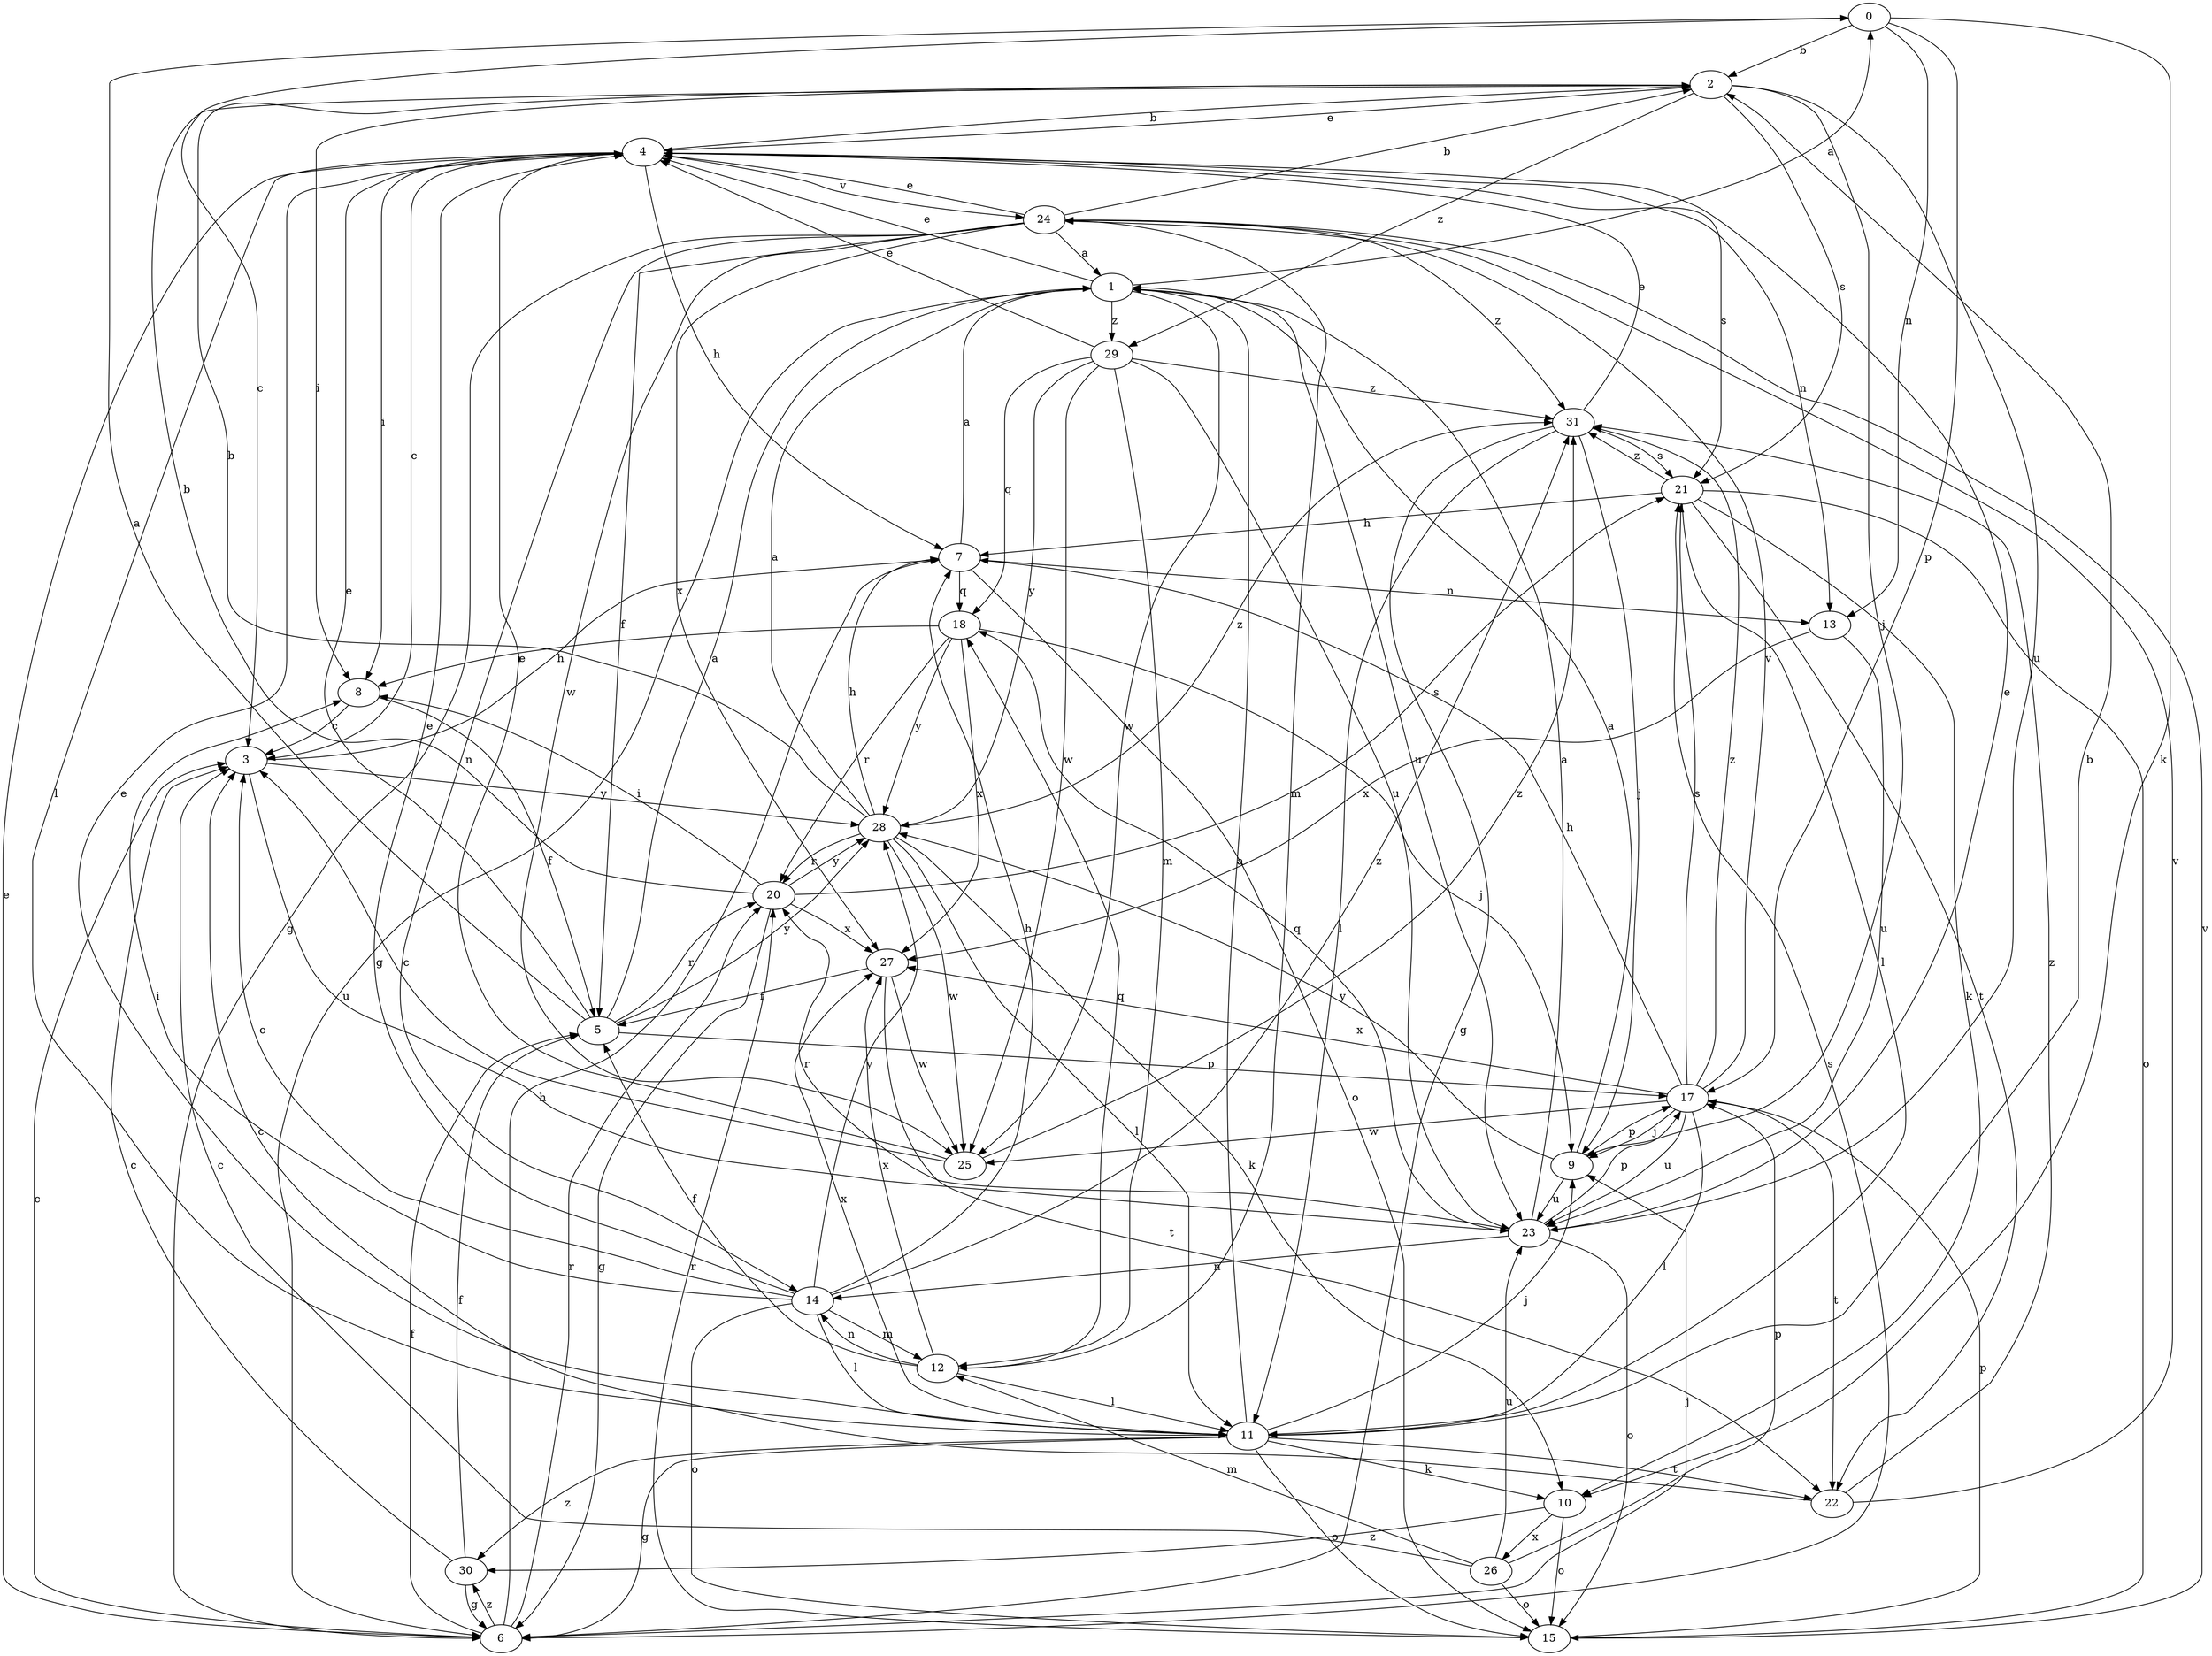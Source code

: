 strict digraph  {
0;
1;
2;
3;
4;
5;
6;
7;
8;
9;
10;
11;
12;
13;
14;
15;
17;
18;
20;
21;
22;
23;
24;
25;
26;
27;
28;
29;
30;
31;
0 -> 2  [label=b];
0 -> 3  [label=c];
0 -> 10  [label=k];
0 -> 13  [label=n];
0 -> 17  [label=p];
1 -> 0  [label=a];
1 -> 4  [label=e];
1 -> 6  [label=g];
1 -> 23  [label=u];
1 -> 25  [label=w];
1 -> 29  [label=z];
2 -> 4  [label=e];
2 -> 8  [label=i];
2 -> 9  [label=j];
2 -> 21  [label=s];
2 -> 23  [label=u];
2 -> 29  [label=z];
3 -> 7  [label=h];
3 -> 23  [label=u];
3 -> 28  [label=y];
4 -> 2  [label=b];
4 -> 3  [label=c];
4 -> 7  [label=h];
4 -> 8  [label=i];
4 -> 11  [label=l];
4 -> 13  [label=n];
4 -> 21  [label=s];
4 -> 24  [label=v];
5 -> 0  [label=a];
5 -> 1  [label=a];
5 -> 4  [label=e];
5 -> 17  [label=p];
5 -> 20  [label=r];
5 -> 28  [label=y];
6 -> 3  [label=c];
6 -> 4  [label=e];
6 -> 5  [label=f];
6 -> 7  [label=h];
6 -> 9  [label=j];
6 -> 20  [label=r];
6 -> 21  [label=s];
6 -> 30  [label=z];
7 -> 1  [label=a];
7 -> 13  [label=n];
7 -> 15  [label=o];
7 -> 18  [label=q];
8 -> 3  [label=c];
8 -> 5  [label=f];
9 -> 1  [label=a];
9 -> 17  [label=p];
9 -> 23  [label=u];
9 -> 28  [label=y];
10 -> 15  [label=o];
10 -> 26  [label=x];
10 -> 30  [label=z];
11 -> 1  [label=a];
11 -> 2  [label=b];
11 -> 4  [label=e];
11 -> 6  [label=g];
11 -> 9  [label=j];
11 -> 10  [label=k];
11 -> 15  [label=o];
11 -> 22  [label=t];
11 -> 27  [label=x];
11 -> 30  [label=z];
12 -> 5  [label=f];
12 -> 11  [label=l];
12 -> 14  [label=n];
12 -> 18  [label=q];
12 -> 27  [label=x];
13 -> 23  [label=u];
13 -> 27  [label=x];
14 -> 3  [label=c];
14 -> 4  [label=e];
14 -> 7  [label=h];
14 -> 8  [label=i];
14 -> 11  [label=l];
14 -> 12  [label=m];
14 -> 15  [label=o];
14 -> 28  [label=y];
14 -> 31  [label=z];
15 -> 17  [label=p];
15 -> 20  [label=r];
15 -> 24  [label=v];
17 -> 7  [label=h];
17 -> 9  [label=j];
17 -> 11  [label=l];
17 -> 21  [label=s];
17 -> 22  [label=t];
17 -> 23  [label=u];
17 -> 24  [label=v];
17 -> 25  [label=w];
17 -> 27  [label=x];
17 -> 31  [label=z];
18 -> 8  [label=i];
18 -> 9  [label=j];
18 -> 20  [label=r];
18 -> 27  [label=x];
18 -> 28  [label=y];
20 -> 2  [label=b];
20 -> 6  [label=g];
20 -> 8  [label=i];
20 -> 21  [label=s];
20 -> 27  [label=x];
20 -> 28  [label=y];
21 -> 7  [label=h];
21 -> 10  [label=k];
21 -> 11  [label=l];
21 -> 15  [label=o];
21 -> 22  [label=t];
21 -> 31  [label=z];
22 -> 3  [label=c];
22 -> 24  [label=v];
22 -> 31  [label=z];
23 -> 1  [label=a];
23 -> 4  [label=e];
23 -> 14  [label=n];
23 -> 15  [label=o];
23 -> 17  [label=p];
23 -> 18  [label=q];
23 -> 20  [label=r];
24 -> 1  [label=a];
24 -> 2  [label=b];
24 -> 4  [label=e];
24 -> 5  [label=f];
24 -> 6  [label=g];
24 -> 12  [label=m];
24 -> 14  [label=n];
24 -> 25  [label=w];
24 -> 27  [label=x];
24 -> 31  [label=z];
25 -> 3  [label=c];
25 -> 4  [label=e];
25 -> 31  [label=z];
26 -> 3  [label=c];
26 -> 12  [label=m];
26 -> 15  [label=o];
26 -> 17  [label=p];
26 -> 23  [label=u];
27 -> 5  [label=f];
27 -> 22  [label=t];
27 -> 25  [label=w];
28 -> 1  [label=a];
28 -> 2  [label=b];
28 -> 7  [label=h];
28 -> 10  [label=k];
28 -> 11  [label=l];
28 -> 20  [label=r];
28 -> 25  [label=w];
28 -> 31  [label=z];
29 -> 4  [label=e];
29 -> 12  [label=m];
29 -> 18  [label=q];
29 -> 23  [label=u];
29 -> 25  [label=w];
29 -> 28  [label=y];
29 -> 31  [label=z];
30 -> 3  [label=c];
30 -> 5  [label=f];
30 -> 6  [label=g];
31 -> 4  [label=e];
31 -> 6  [label=g];
31 -> 9  [label=j];
31 -> 11  [label=l];
31 -> 21  [label=s];
}
